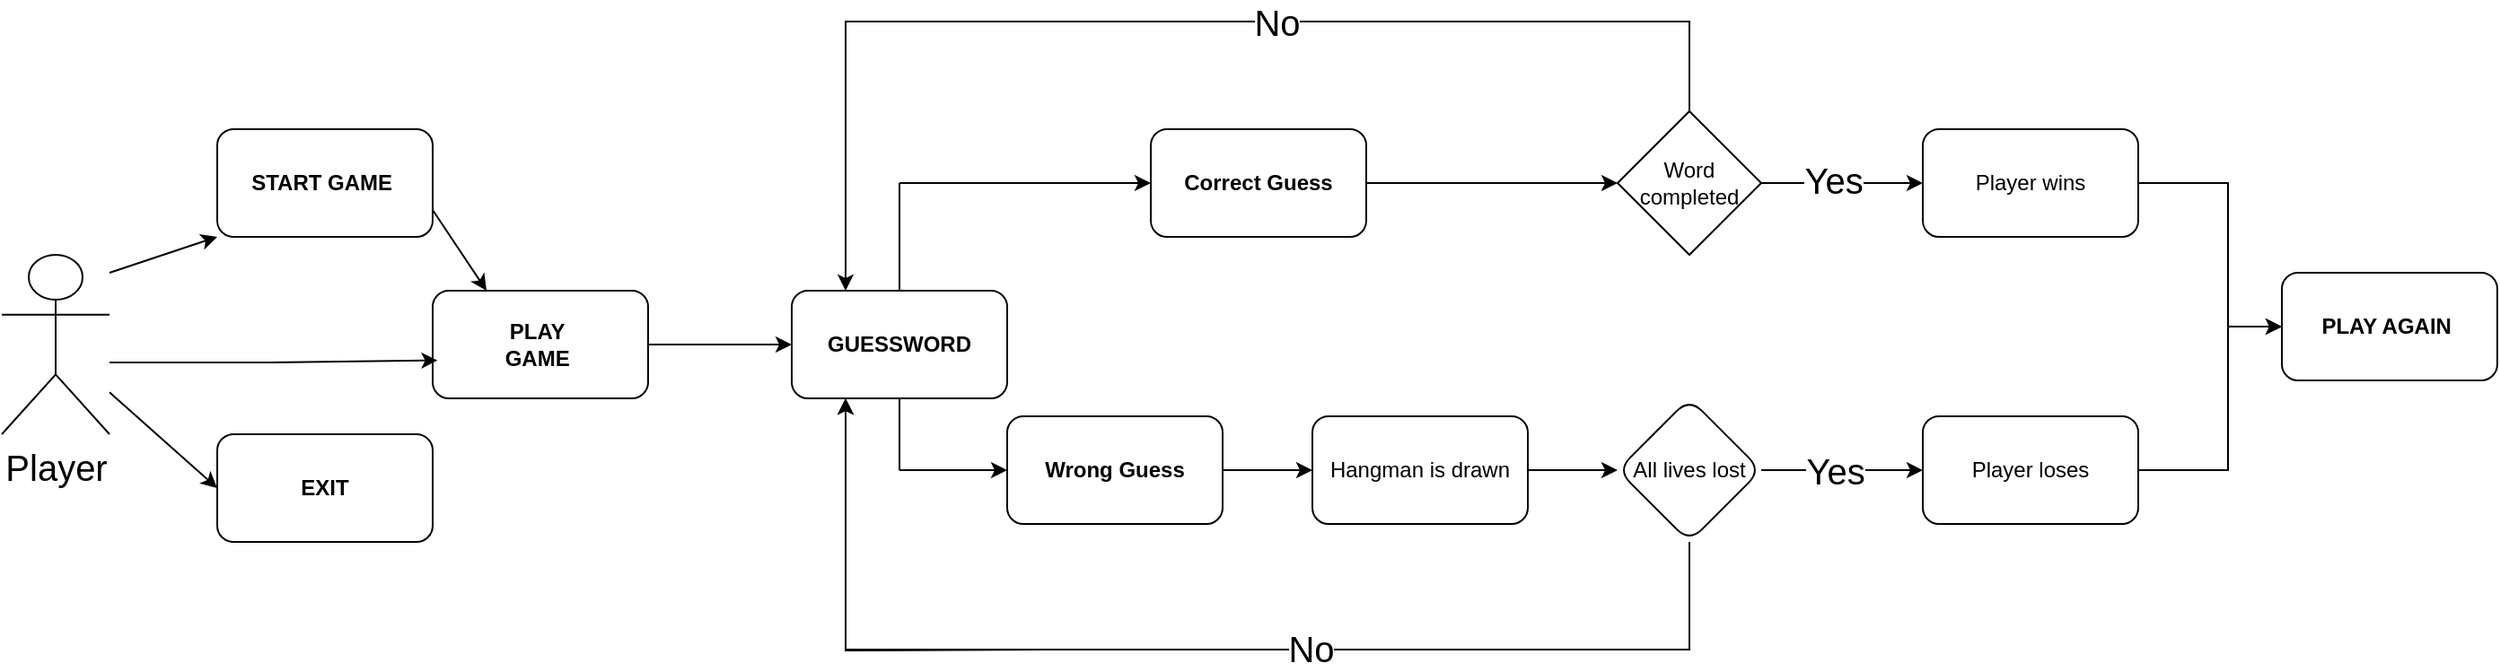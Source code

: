 <mxfile version="24.0.7" type="device">
  <diagram name="Page-1" id="pI1vHCJ03lOPNWT9C_CK">
    <mxGraphModel dx="1167" dy="620" grid="1" gridSize="10" guides="1" tooltips="1" connect="1" arrows="1" fold="1" page="1" pageScale="1" pageWidth="850" pageHeight="1100" math="0" shadow="0">
      <root>
        <mxCell id="0" />
        <mxCell id="1" parent="0" />
        <mxCell id="ZNIAc6-CXzKaRSeNN6Ip-1" value="&lt;font style=&quot;font-size: 20px;&quot;&gt;Player&lt;/font&gt;" style="shape=umlActor;verticalLabelPosition=bottom;verticalAlign=top;html=1;outlineConnect=0;" parent="1" vertex="1">
          <mxGeometry x="140" y="180" width="60" height="100" as="geometry" />
        </mxCell>
        <mxCell id="ZNIAc6-CXzKaRSeNN6Ip-4" value="" style="endArrow=classic;html=1;rounded=0;entryX=0;entryY=1;entryDx=0;entryDy=0;" parent="1" target="ZNIAc6-CXzKaRSeNN6Ip-5" edge="1">
          <mxGeometry width="50" height="50" relative="1" as="geometry">
            <mxPoint x="200" y="190" as="sourcePoint" />
            <mxPoint x="250" y="140" as="targetPoint" />
          </mxGeometry>
        </mxCell>
        <mxCell id="ZNIAc6-CXzKaRSeNN6Ip-5" value="&lt;b&gt;START GAME&amp;nbsp;&lt;/b&gt;" style="rounded=1;whiteSpace=wrap;html=1;" parent="1" vertex="1">
          <mxGeometry x="260" y="110" width="120" height="60" as="geometry" />
        </mxCell>
        <mxCell id="ZNIAc6-CXzKaRSeNN6Ip-6" value="" style="endArrow=classic;html=1;rounded=0;" parent="1" edge="1" source="ZNIAc6-CXzKaRSeNN6Ip-1">
          <mxGeometry width="50" height="50" relative="1" as="geometry">
            <mxPoint x="210" y="280" as="sourcePoint" />
            <mxPoint x="260" y="310" as="targetPoint" />
          </mxGeometry>
        </mxCell>
        <mxCell id="ZNIAc6-CXzKaRSeNN6Ip-7" value="&lt;b&gt;EXIT&lt;/b&gt;" style="rounded=1;whiteSpace=wrap;html=1;" parent="1" vertex="1">
          <mxGeometry x="260" y="280" width="120" height="60" as="geometry" />
        </mxCell>
        <mxCell id="ZNIAc6-CXzKaRSeNN6Ip-8" value="&lt;b&gt;PLAY&amp;nbsp;&lt;/b&gt;&lt;div&gt;&lt;b&gt;GAME&amp;nbsp;&lt;/b&gt;&lt;/div&gt;" style="rounded=1;whiteSpace=wrap;html=1;" parent="1" vertex="1">
          <mxGeometry x="380" y="200" width="120" height="60" as="geometry" />
        </mxCell>
        <mxCell id="ZNIAc6-CXzKaRSeNN6Ip-9" value="" style="endArrow=classic;html=1;rounded=0;entryX=0.023;entryY=0.647;entryDx=0;entryDy=0;entryPerimeter=0;" parent="1" target="ZNIAc6-CXzKaRSeNN6Ip-8" edge="1">
          <mxGeometry width="50" height="50" relative="1" as="geometry">
            <mxPoint x="200" y="240" as="sourcePoint" />
            <mxPoint x="280" y="190" as="targetPoint" />
            <Array as="points">
              <mxPoint x="290" y="240" />
            </Array>
          </mxGeometry>
        </mxCell>
        <mxCell id="ZNIAc6-CXzKaRSeNN6Ip-10" value="" style="endArrow=classic;html=1;rounded=0;exitX=1;exitY=0.75;exitDx=0;exitDy=0;entryX=0.25;entryY=0;entryDx=0;entryDy=0;" parent="1" source="ZNIAc6-CXzKaRSeNN6Ip-5" target="ZNIAc6-CXzKaRSeNN6Ip-8" edge="1">
          <mxGeometry width="50" height="50" relative="1" as="geometry">
            <mxPoint x="440" y="140" as="sourcePoint" />
            <mxPoint x="490" y="90" as="targetPoint" />
          </mxGeometry>
        </mxCell>
        <mxCell id="ZNIAc6-CXzKaRSeNN6Ip-11" value="&lt;b&gt;GUESSWORD&lt;/b&gt;" style="rounded=1;whiteSpace=wrap;html=1;" parent="1" vertex="1">
          <mxGeometry x="580" y="200" width="120" height="60" as="geometry" />
        </mxCell>
        <mxCell id="ragUZH2FdJ99AxLlAy6U-26" value="" style="edgeStyle=orthogonalEdgeStyle;rounded=0;orthogonalLoop=1;jettySize=auto;html=1;" edge="1" parent="1" source="ZNIAc6-CXzKaRSeNN6Ip-12" target="ragUZH2FdJ99AxLlAy6U-25">
          <mxGeometry relative="1" as="geometry" />
        </mxCell>
        <mxCell id="ZNIAc6-CXzKaRSeNN6Ip-12" value="&lt;b&gt;Wrong Guess&lt;br&gt;&lt;/b&gt;" style="rounded=1;whiteSpace=wrap;html=1;" parent="1" vertex="1">
          <mxGeometry x="700" y="270" width="120" height="60" as="geometry" />
        </mxCell>
        <mxCell id="ragUZH2FdJ99AxLlAy6U-3" value="" style="edgeStyle=orthogonalEdgeStyle;rounded=0;orthogonalLoop=1;jettySize=auto;html=1;" edge="1" parent="1" source="ZNIAc6-CXzKaRSeNN6Ip-13" target="ragUZH2FdJ99AxLlAy6U-1">
          <mxGeometry relative="1" as="geometry" />
        </mxCell>
        <mxCell id="ZNIAc6-CXzKaRSeNN6Ip-13" value="&lt;b&gt;Correct Guess&lt;br&gt;&lt;/b&gt;" style="rounded=1;whiteSpace=wrap;html=1;" parent="1" vertex="1">
          <mxGeometry x="780" y="110" width="120" height="60" as="geometry" />
        </mxCell>
        <mxCell id="ZNIAc6-CXzKaRSeNN6Ip-14" value="&lt;b&gt;PLAY AGAIN&amp;nbsp;&lt;/b&gt;" style="rounded=1;whiteSpace=wrap;html=1;" parent="1" vertex="1">
          <mxGeometry x="1410" y="190" width="120" height="60" as="geometry" />
        </mxCell>
        <mxCell id="ZNIAc6-CXzKaRSeNN6Ip-15" value="" style="endArrow=classic;html=1;rounded=0;exitX=1;exitY=0.5;exitDx=0;exitDy=0;entryX=0;entryY=0.5;entryDx=0;entryDy=0;" parent="1" source="ZNIAc6-CXzKaRSeNN6Ip-8" target="ZNIAc6-CXzKaRSeNN6Ip-11" edge="1">
          <mxGeometry width="50" height="50" relative="1" as="geometry">
            <mxPoint x="510" y="320" as="sourcePoint" />
            <mxPoint x="560" y="270" as="targetPoint" />
          </mxGeometry>
        </mxCell>
        <mxCell id="ZNIAc6-CXzKaRSeNN6Ip-16" value="" style="endArrow=none;html=1;rounded=0;exitX=0.5;exitY=0;exitDx=0;exitDy=0;" parent="1" source="ZNIAc6-CXzKaRSeNN6Ip-11" edge="1">
          <mxGeometry width="50" height="50" relative="1" as="geometry">
            <mxPoint x="530" y="190" as="sourcePoint" />
            <mxPoint x="640" y="140" as="targetPoint" />
          </mxGeometry>
        </mxCell>
        <mxCell id="ZNIAc6-CXzKaRSeNN6Ip-18" value="" style="endArrow=classic;html=1;rounded=0;entryX=0;entryY=0.5;entryDx=0;entryDy=0;" parent="1" target="ZNIAc6-CXzKaRSeNN6Ip-13" edge="1">
          <mxGeometry width="50" height="50" relative="1" as="geometry">
            <mxPoint x="640" y="140" as="sourcePoint" />
            <mxPoint x="670" y="80" as="targetPoint" />
          </mxGeometry>
        </mxCell>
        <mxCell id="ZNIAc6-CXzKaRSeNN6Ip-19" value="" style="endArrow=none;html=1;rounded=0;exitX=0.5;exitY=1;exitDx=0;exitDy=0;" parent="1" source="ZNIAc6-CXzKaRSeNN6Ip-11" edge="1">
          <mxGeometry width="50" height="50" relative="1" as="geometry">
            <mxPoint x="580" y="250" as="sourcePoint" />
            <mxPoint x="640" y="300" as="targetPoint" />
          </mxGeometry>
        </mxCell>
        <mxCell id="ZNIAc6-CXzKaRSeNN6Ip-20" value="" style="endArrow=classic;html=1;rounded=0;entryX=0;entryY=0.5;entryDx=0;entryDy=0;" parent="1" target="ZNIAc6-CXzKaRSeNN6Ip-12" edge="1">
          <mxGeometry width="50" height="50" relative="1" as="geometry">
            <mxPoint x="640" y="300" as="sourcePoint" />
            <mxPoint x="710" y="300" as="targetPoint" />
          </mxGeometry>
        </mxCell>
        <mxCell id="Z4oJSy2oUO1WAj8VoQBh-1" value="" style="endArrow=classic;html=1;rounded=0;" parent="1" edge="1">
          <mxGeometry width="50" height="50" relative="1" as="geometry">
            <mxPoint x="1040" y="140" as="sourcePoint" />
            <mxPoint x="1040" y="140" as="targetPoint" />
          </mxGeometry>
        </mxCell>
        <mxCell id="Z4oJSy2oUO1WAj8VoQBh-2" value="" style="endArrow=classic;html=1;rounded=0;" parent="1" edge="1">
          <mxGeometry width="50" height="50" relative="1" as="geometry">
            <mxPoint x="1050" y="300" as="sourcePoint" />
            <mxPoint x="1050" y="300" as="targetPoint" />
          </mxGeometry>
        </mxCell>
        <mxCell id="ragUZH2FdJ99AxLlAy6U-9" value="" style="edgeStyle=orthogonalEdgeStyle;rounded=0;orthogonalLoop=1;jettySize=auto;html=1;" edge="1" parent="1" source="ragUZH2FdJ99AxLlAy6U-1">
          <mxGeometry relative="1" as="geometry">
            <mxPoint x="1210" y="140" as="targetPoint" />
          </mxGeometry>
        </mxCell>
        <mxCell id="ragUZH2FdJ99AxLlAy6U-12" value="&lt;font style=&quot;font-size: 20px;&quot;&gt;Yes&lt;/font&gt;" style="edgeLabel;html=1;align=center;verticalAlign=middle;resizable=0;points=[];" vertex="1" connectable="0" parent="ragUZH2FdJ99AxLlAy6U-9">
          <mxGeometry x="-0.502" y="2" relative="1" as="geometry">
            <mxPoint x="17" as="offset" />
          </mxGeometry>
        </mxCell>
        <mxCell id="ragUZH2FdJ99AxLlAy6U-18" value="&lt;font style=&quot;font-size: 20px;&quot;&gt;No&lt;/font&gt;" style="edgeStyle=orthogonalEdgeStyle;rounded=0;orthogonalLoop=1;jettySize=auto;html=1;entryX=0.25;entryY=0;entryDx=0;entryDy=0;" edge="1" parent="1" source="ragUZH2FdJ99AxLlAy6U-1" target="ZNIAc6-CXzKaRSeNN6Ip-11">
          <mxGeometry x="-0.164" relative="1" as="geometry">
            <mxPoint x="960" y="10" as="targetPoint" />
            <Array as="points">
              <mxPoint x="1080" y="50" />
              <mxPoint x="610" y="50" />
            </Array>
            <mxPoint as="offset" />
          </mxGeometry>
        </mxCell>
        <mxCell id="ragUZH2FdJ99AxLlAy6U-1" value="Word completed" style="rhombus;whiteSpace=wrap;html=1;" vertex="1" parent="1">
          <mxGeometry x="1040" y="100" width="80" height="80" as="geometry" />
        </mxCell>
        <mxCell id="ragUZH2FdJ99AxLlAy6U-7" value="" style="edgeStyle=orthogonalEdgeStyle;rounded=0;orthogonalLoop=1;jettySize=auto;html=1;entryX=0;entryY=0.5;entryDx=0;entryDy=0;" edge="1" parent="1" source="ragUZH2FdJ99AxLlAy6U-4" target="ragUZH2FdJ99AxLlAy6U-14">
          <mxGeometry relative="1" as="geometry">
            <mxPoint x="1240" y="300" as="targetPoint" />
          </mxGeometry>
        </mxCell>
        <mxCell id="ragUZH2FdJ99AxLlAy6U-11" value="&lt;font style=&quot;font-size: 20px;&quot;&gt;Yes&lt;/font&gt;" style="edgeLabel;html=1;align=center;verticalAlign=middle;resizable=0;points=[];" vertex="1" connectable="0" parent="ragUZH2FdJ99AxLlAy6U-7">
          <mxGeometry x="-0.504" y="-2" relative="1" as="geometry">
            <mxPoint x="18" y="-2" as="offset" />
          </mxGeometry>
        </mxCell>
        <mxCell id="ragUZH2FdJ99AxLlAy6U-20" value="" style="edgeStyle=orthogonalEdgeStyle;rounded=0;orthogonalLoop=1;jettySize=auto;html=1;entryX=0.25;entryY=1;entryDx=0;entryDy=0;" edge="1" parent="1" source="ragUZH2FdJ99AxLlAy6U-4" target="ZNIAc6-CXzKaRSeNN6Ip-11">
          <mxGeometry relative="1" as="geometry">
            <mxPoint x="840" y="400" as="targetPoint" />
            <Array as="points">
              <mxPoint x="1080" y="400" />
              <mxPoint x="610" y="400" />
            </Array>
          </mxGeometry>
        </mxCell>
        <mxCell id="ragUZH2FdJ99AxLlAy6U-24" value="&lt;font style=&quot;font-size: 20px;&quot;&gt;No&lt;/font&gt;" style="edgeLabel;html=1;align=center;verticalAlign=middle;resizable=0;points=[];" vertex="1" connectable="0" parent="ragUZH2FdJ99AxLlAy6U-20">
          <mxGeometry x="-0.467" y="-1" relative="1" as="geometry">
            <mxPoint x="-93" as="offset" />
          </mxGeometry>
        </mxCell>
        <mxCell id="ragUZH2FdJ99AxLlAy6U-4" value="All lives lost" style="rhombus;whiteSpace=wrap;html=1;rounded=1;" vertex="1" parent="1">
          <mxGeometry x="1040" y="260" width="80" height="80" as="geometry" />
        </mxCell>
        <mxCell id="ragUZH2FdJ99AxLlAy6U-13" value="Player wins" style="rounded=1;whiteSpace=wrap;html=1;" vertex="1" parent="1">
          <mxGeometry x="1210" y="110" width="120" height="60" as="geometry" />
        </mxCell>
        <mxCell id="ragUZH2FdJ99AxLlAy6U-14" value="Player loses" style="rounded=1;whiteSpace=wrap;html=1;" vertex="1" parent="1">
          <mxGeometry x="1210" y="270" width="120" height="60" as="geometry" />
        </mxCell>
        <mxCell id="ragUZH2FdJ99AxLlAy6U-15" value="" style="endArrow=classic;html=1;rounded=0;entryX=0;entryY=0.5;entryDx=0;entryDy=0;" edge="1" parent="1" source="ragUZH2FdJ99AxLlAy6U-13" target="ZNIAc6-CXzKaRSeNN6Ip-14">
          <mxGeometry width="50" height="50" relative="1" as="geometry">
            <mxPoint x="1330" y="190" as="sourcePoint" />
            <mxPoint x="1400.711" y="140" as="targetPoint" />
            <Array as="points">
              <mxPoint x="1380" y="140" />
              <mxPoint x="1380" y="220" />
            </Array>
          </mxGeometry>
        </mxCell>
        <mxCell id="ragUZH2FdJ99AxLlAy6U-16" value="" style="endArrow=classic;html=1;rounded=0;entryX=0;entryY=0.5;entryDx=0;entryDy=0;" edge="1" parent="1" source="ragUZH2FdJ99AxLlAy6U-14" target="ZNIAc6-CXzKaRSeNN6Ip-14">
          <mxGeometry width="50" height="50" relative="1" as="geometry">
            <mxPoint x="1330" y="350" as="sourcePoint" />
            <mxPoint x="1400.711" y="300" as="targetPoint" />
            <Array as="points">
              <mxPoint x="1380" y="300" />
              <mxPoint x="1380" y="220" />
            </Array>
          </mxGeometry>
        </mxCell>
        <mxCell id="ragUZH2FdJ99AxLlAy6U-23" value="" style="edgeStyle=orthogonalEdgeStyle;rounded=0;orthogonalLoop=1;jettySize=auto;html=1;entryX=0.25;entryY=1;entryDx=0;entryDy=0;" edge="1" parent="1" target="ZNIAc6-CXzKaRSeNN6Ip-11">
          <mxGeometry relative="1" as="geometry">
            <mxPoint x="720" y="400" as="sourcePoint" />
            <mxPoint x="580" y="400" as="targetPoint" />
          </mxGeometry>
        </mxCell>
        <mxCell id="ragUZH2FdJ99AxLlAy6U-27" value="" style="edgeStyle=orthogonalEdgeStyle;rounded=0;orthogonalLoop=1;jettySize=auto;html=1;" edge="1" parent="1" source="ragUZH2FdJ99AxLlAy6U-25" target="ragUZH2FdJ99AxLlAy6U-4">
          <mxGeometry relative="1" as="geometry" />
        </mxCell>
        <mxCell id="ragUZH2FdJ99AxLlAy6U-25" value="&lt;div&gt;Hangman is drawn&lt;/div&gt;" style="whiteSpace=wrap;html=1;rounded=1;" vertex="1" parent="1">
          <mxGeometry x="870" y="270" width="120" height="60" as="geometry" />
        </mxCell>
      </root>
    </mxGraphModel>
  </diagram>
</mxfile>
